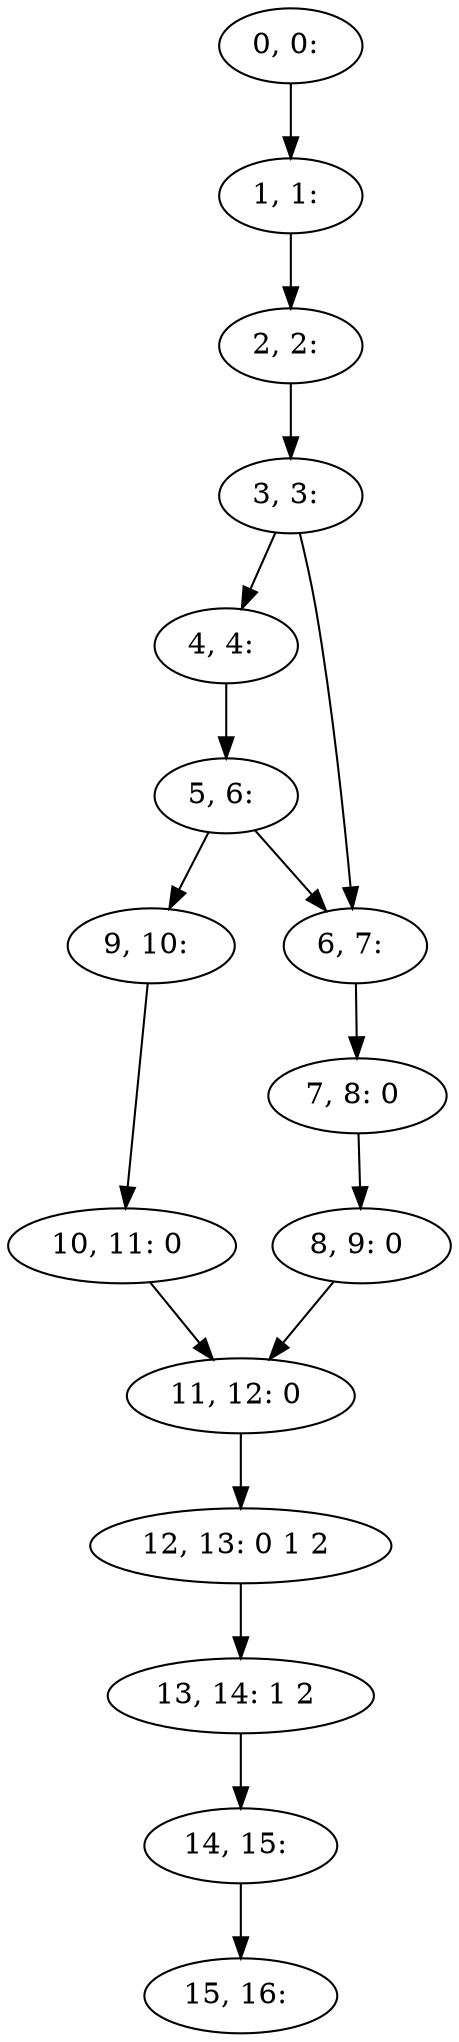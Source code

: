 digraph G {
0[label="0, 0: "];
1[label="1, 1: "];
2[label="2, 2: "];
3[label="3, 3: "];
4[label="4, 4: "];
5[label="5, 6: "];
6[label="6, 7: "];
7[label="7, 8: 0 "];
8[label="8, 9: 0 "];
9[label="9, 10: "];
10[label="10, 11: 0 "];
11[label="11, 12: 0 "];
12[label="12, 13: 0 1 2 "];
13[label="13, 14: 1 2 "];
14[label="14, 15: "];
15[label="15, 16: "];
0->1 ;
1->2 ;
2->3 ;
3->4 ;
3->6 ;
4->5 ;
5->6 ;
5->9 ;
6->7 ;
7->8 ;
8->11 ;
9->10 ;
10->11 ;
11->12 ;
12->13 ;
13->14 ;
14->15 ;
}

